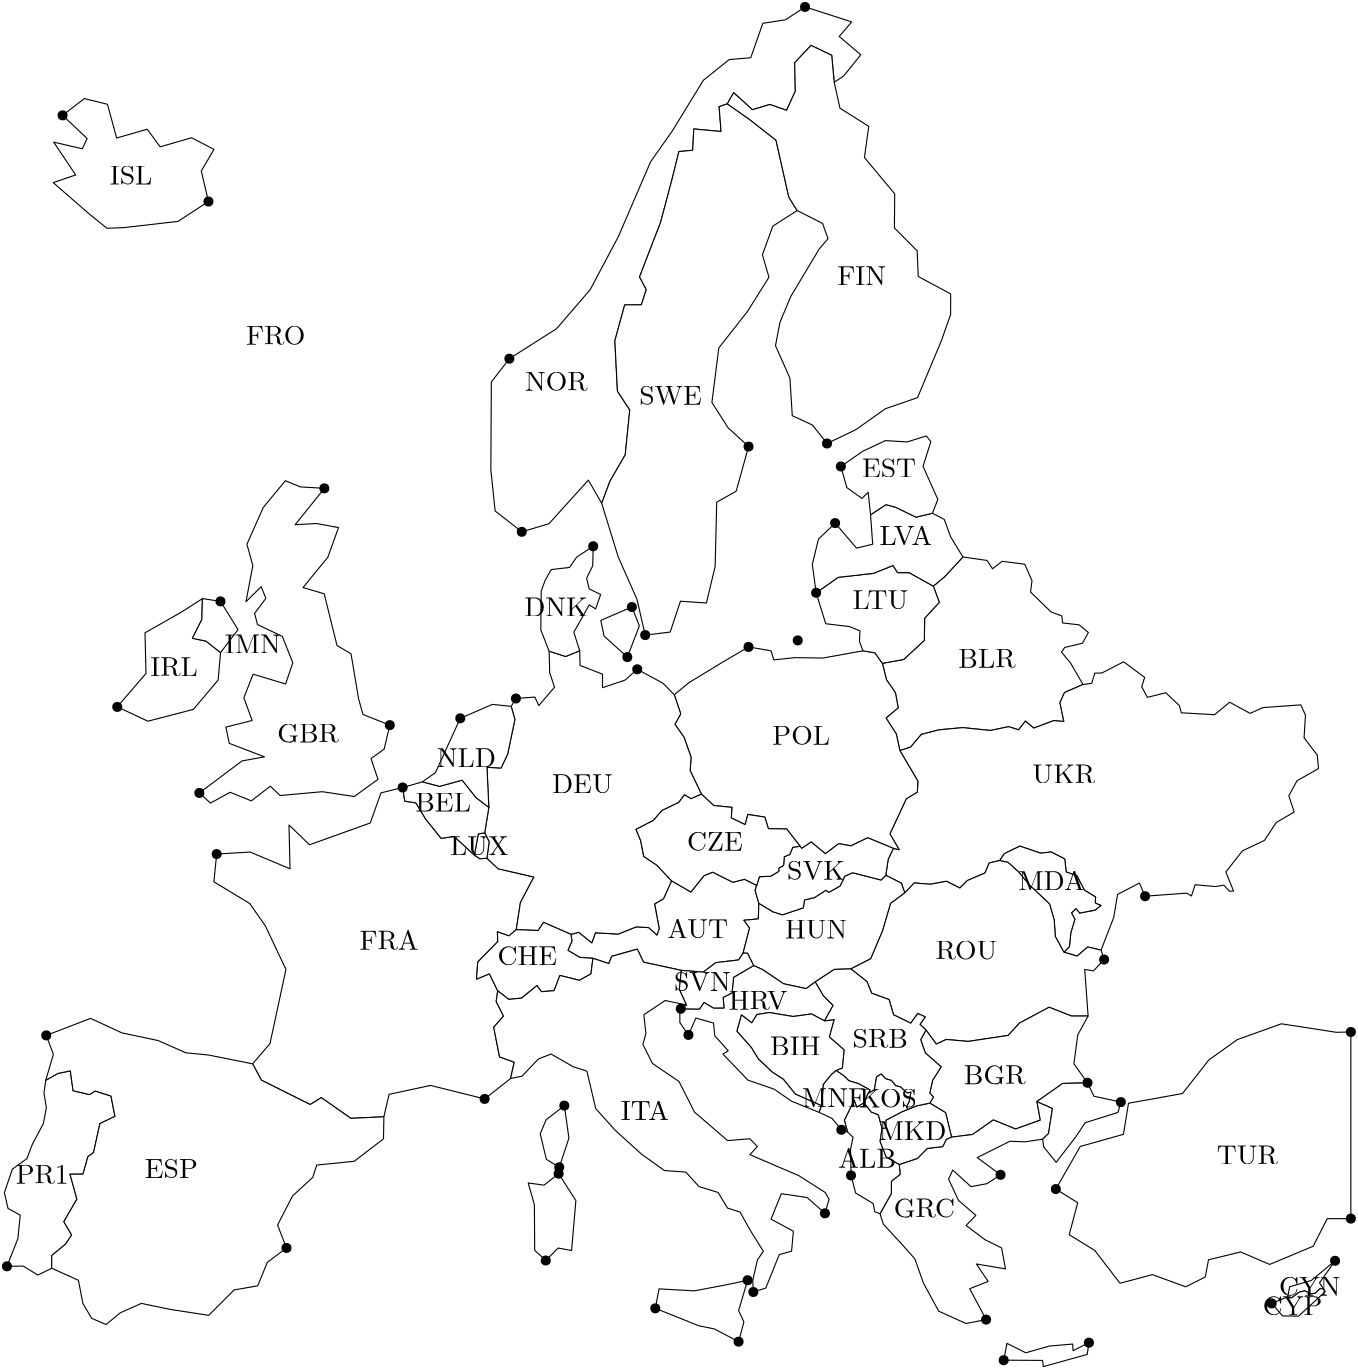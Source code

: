 <?xml version="1.0"?>
<!DOCTYPE ipe SYSTEM "ipe.dtd">
<ipe version="70218" creator="Ipe 7.2.26">
<info created="D:20230317121156" modified="D:20230323022244"/>
<ipestyle name="basic">
<symbol name="arrow/arc(spx)">
<path stroke="sym-stroke" fill="sym-stroke" pen="sym-pen">
0 0 m
-1 0.333 l
-1 -0.333 l
h
</path>
</symbol>
<symbol name="arrow/farc(spx)">
<path stroke="sym-stroke" fill="white" pen="sym-pen">
0 0 m
-1 0.333 l
-1 -0.333 l
h
</path>
</symbol>
<symbol name="arrow/ptarc(spx)">
<path stroke="sym-stroke" fill="sym-stroke" pen="sym-pen">
0 0 m
-1 0.333 l
-0.8 0 l
-1 -0.333 l
h
</path>
</symbol>
<symbol name="arrow/fptarc(spx)">
<path stroke="sym-stroke" fill="white" pen="sym-pen">
0 0 m
-1 0.333 l
-0.8 0 l
-1 -0.333 l
h
</path>
</symbol>
<symbol name="mark/circle(sx)" transformations="translations">
<path fill="sym-stroke">
0.6 0 0 0.6 0 0 e
0.4 0 0 0.4 0 0 e
</path>
</symbol>
<symbol name="mark/disk(sx)" transformations="translations">
<path fill="sym-stroke">
0.6 0 0 0.6 0 0 e
</path>
</symbol>
<symbol name="mark/fdisk(sfx)" transformations="translations">
<group>
<path fill="sym-fill">
0.5 0 0 0.5 0 0 e
</path>
<path fill="sym-stroke" fillrule="eofill">
0.6 0 0 0.6 0 0 e
0.4 0 0 0.4 0 0 e
</path>
</group>
</symbol>
<symbol name="mark/box(sx)" transformations="translations">
<path fill="sym-stroke" fillrule="eofill">
-0.6 -0.6 m
0.6 -0.6 l
0.6 0.6 l
-0.6 0.6 l
h
-0.4 -0.4 m
0.4 -0.4 l
0.4 0.4 l
-0.4 0.4 l
h
</path>
</symbol>
<symbol name="mark/square(sx)" transformations="translations">
<path fill="sym-stroke">
-0.6 -0.6 m
0.6 -0.6 l
0.6 0.6 l
-0.6 0.6 l
h
</path>
</symbol>
<symbol name="mark/fsquare(sfx)" transformations="translations">
<group>
<path fill="sym-fill">
-0.5 -0.5 m
0.5 -0.5 l
0.5 0.5 l
-0.5 0.5 l
h
</path>
<path fill="sym-stroke" fillrule="eofill">
-0.6 -0.6 m
0.6 -0.6 l
0.6 0.6 l
-0.6 0.6 l
h
-0.4 -0.4 m
0.4 -0.4 l
0.4 0.4 l
-0.4 0.4 l
h
</path>
</group>
</symbol>
<symbol name="mark/cross(sx)" transformations="translations">
<group>
<path fill="sym-stroke">
-0.43 -0.57 m
0.57 0.43 l
0.43 0.57 l
-0.57 -0.43 l
h
</path>
<path fill="sym-stroke">
-0.43 0.57 m
0.57 -0.43 l
0.43 -0.57 l
-0.57 0.43 l
h
</path>
</group>
</symbol>
<symbol name="arrow/fnormal(spx)">
<path stroke="sym-stroke" fill="white" pen="sym-pen">
0 0 m
-1 0.333 l
-1 -0.333 l
h
</path>
</symbol>
<symbol name="arrow/pointed(spx)">
<path stroke="sym-stroke" fill="sym-stroke" pen="sym-pen">
0 0 m
-1 0.333 l
-0.8 0 l
-1 -0.333 l
h
</path>
</symbol>
<symbol name="arrow/fpointed(spx)">
<path stroke="sym-stroke" fill="white" pen="sym-pen">
0 0 m
-1 0.333 l
-0.8 0 l
-1 -0.333 l
h
</path>
</symbol>
<symbol name="arrow/linear(spx)">
<path stroke="sym-stroke" pen="sym-pen">
-1 0.333 m
0 0 l
-1 -0.333 l
</path>
</symbol>
<symbol name="arrow/fdouble(spx)">
<path stroke="sym-stroke" fill="white" pen="sym-pen">
0 0 m
-1 0.333 l
-1 -0.333 l
h
-1 0 m
-2 0.333 l
-2 -0.333 l
h
</path>
</symbol>
<symbol name="arrow/double(spx)">
<path stroke="sym-stroke" fill="sym-stroke" pen="sym-pen">
0 0 m
-1 0.333 l
-1 -0.333 l
h
-1 0 m
-2 0.333 l
-2 -0.333 l
h
</path>
</symbol>
<symbol name="arrow/mid-normal(spx)">
<path stroke="sym-stroke" fill="sym-stroke" pen="sym-pen">
0.5 0 m
-0.5 0.333 l
-0.5 -0.333 l
h
</path>
</symbol>
<symbol name="arrow/mid-fnormal(spx)">
<path stroke="sym-stroke" fill="white" pen="sym-pen">
0.5 0 m
-0.5 0.333 l
-0.5 -0.333 l
h
</path>
</symbol>
<symbol name="arrow/mid-pointed(spx)">
<path stroke="sym-stroke" fill="sym-stroke" pen="sym-pen">
0.5 0 m
-0.5 0.333 l
-0.3 0 l
-0.5 -0.333 l
h
</path>
</symbol>
<symbol name="arrow/mid-fpointed(spx)">
<path stroke="sym-stroke" fill="white" pen="sym-pen">
0.5 0 m
-0.5 0.333 l
-0.3 0 l
-0.5 -0.333 l
h
</path>
</symbol>
<symbol name="arrow/mid-double(spx)">
<path stroke="sym-stroke" fill="sym-stroke" pen="sym-pen">
1 0 m
0 0.333 l
0 -0.333 l
h
0 0 m
-1 0.333 l
-1 -0.333 l
h
</path>
</symbol>
<symbol name="arrow/mid-fdouble(spx)">
<path stroke="sym-stroke" fill="white" pen="sym-pen">
1 0 m
0 0.333 l
0 -0.333 l
h
0 0 m
-1 0.333 l
-1 -0.333 l
h
</path>
</symbol>
<anglesize name="22.5 deg" value="22.5"/>
<anglesize name="30 deg" value="30"/>
<anglesize name="45 deg" value="45"/>
<anglesize name="60 deg" value="60"/>
<anglesize name="90 deg" value="90"/>
<arrowsize name="large" value="10"/>
<arrowsize name="small" value="5"/>
<arrowsize name="tiny" value="3"/>
<color name="blue" value="0 0 1"/>
<color name="brown" value="0.647 0.165 0.165"/>
<color name="darkblue" value="0 0 0.545"/>
<color name="darkcyan" value="0 0.545 0.545"/>
<color name="darkgray" value="0.663"/>
<color name="darkgreen" value="0 0.392 0"/>
<color name="darkmagenta" value="0.545 0 0.545"/>
<color name="darkorange" value="1 0.549 0"/>
<color name="darkred" value="0.545 0 0"/>
<color name="gold" value="1 0.843 0"/>
<color name="gray" value="0.745"/>
<color name="green" value="0 1 0"/>
<color name="lightblue" value="0.678 0.847 0.902"/>
<color name="lightcyan" value="0.878 1 1"/>
<color name="lightgray" value="0.827"/>
<color name="lightgreen" value="0.565 0.933 0.565"/>
<color name="lightyellow" value="1 1 0.878"/>
<color name="navy" value="0 0 0.502"/>
<color name="orange" value="1 0.647 0"/>
<color name="pink" value="1 0.753 0.796"/>
<color name="purple" value="0.627 0.125 0.941"/>
<color name="red" value="1 0 0"/>
<color name="seagreen" value="0.18 0.545 0.341"/>
<color name="turquoise" value="0.251 0.878 0.816"/>
<color name="violet" value="0.933 0.51 0.933"/>
<color name="yellow" value="1 1 0"/>
<dashstyle name="dash dot dotted" value="[4 2 1 2 1 2] 0"/>
<dashstyle name="dash dotted" value="[4 2 1 2] 0"/>
<dashstyle name="dashed" value="[4] 0"/>
<dashstyle name="dotted" value="[1 3] 0"/>
<gridsize name="10 pts (~3.5 mm)" value="10"/>
<gridsize name="14 pts (~5 mm)" value="14"/>
<gridsize name="16 pts (~6 mm)" value="16"/>
<gridsize name="20 pts (~7 mm)" value="20"/>
<gridsize name="28 pts (~10 mm)" value="28"/>
<gridsize name="32 pts (~12 mm)" value="32"/>
<gridsize name="4 pts" value="4"/>
<gridsize name="56 pts (~20 mm)" value="56"/>
<gridsize name="8 pts (~3 mm)" value="8"/>
<opacity name="10%" value="0.1"/>
<opacity name="30%" value="0.3"/>
<opacity name="50%" value="0.5"/>
<opacity name="75%" value="0.75"/>
<pen name="fat" value="1.2"/>
<pen name="heavier" value="0.8"/>
<pen name="ultrafat" value="2"/>
<symbolsize name="large" value="5"/>
<symbolsize name="small" value="2"/>
<symbolsize name="tiny" value="1.1"/>
<textsize name="Huge" value="\Huge"/>
<textsize name="LARGE" value="\LARGE"/>
<textsize name="Large" value="\Large"/>
<textsize name="footnote" value="\footnotesize"/>
<textsize name="huge" value="\huge"/>
<textsize name="large" value="\large"/>
<textsize name="script" value="\scriptsize"/>
<textsize name="small" value="\small"/>
<textsize name="tiny" value="\tiny"/>
<textstyle name="center" begin="\begin{center}" end="\end{center}"/>
<textstyle name="item" begin="\begin{itemize}\item{}" end="\end{itemize}"/>
<textstyle name="itemize" begin="\begin{itemize}" end="\end{itemize}"/>
<tiling name="falling" angle="-60" step="4" width="1"/>
<tiling name="rising" angle="30" step="4" width="1"/>
</ipestyle>
<page>
<layer name="alpha"/>
<view layers="alpha" active="alpha"/>
<path layer="alpha" matrix="0.00012308 0 0 0.00012308 -296.832 -164.26" stroke="0" fill="1">
5138194.44 5285271.86 m
5088273.95 5223343.19 l
5060319.19 5204711.5 l
5053053.37 5283625.15 l
4992486.01 5312645.5 l
4944850.47 5261804.45 l
4946777.92 5178763.84 l
4921012.12 5122666.64 l
4872167.31 5139763.38 l
4821289.05 5124419.77 l
4766224.21 5174197.13 l
4747738.75 5141645.79 l
4723824.07 5133423.2 l
4729516.14 5060750.31 l
4649773.7 5068196.03 l
4646566.1 5005884.44 l
4606242.1 5002008.02 l
4586178.67 4921136.34 l
4552775.97 4795381.74 l
4491088.63 4635454.5 l
4510794.74 4598601.08 l
4496392.59 4553835.86 l
4447638.73 4553589.3 l
4418865.16 4448610.03 l
4426451.68 4301396.35 l
4462500.69 4246272.93 l
4449218.36 4115122.53 l
4404509.37 4037717.53 l
4380406.06 3973224.78 l
4341259.16 4041064.39 l
4226014.13 3913512.67 l
4146660.64 3889972.23 l
4068657.85 3950674.71 l
4056138.5 4071264.94 l
4057558.31 4328214.29 l
4110362.58 4396384.19 l
4248466.1 4484132.05 l
4346529.48 4597873.94 l
4429382.56 4753937.24 l
4523541.29 4972546.04 l
4585996.42 5061024.69 l
4677935.49 5210860.55 l
4753449.25 5271154.06 l
4816370.98 5276549.83 l
4851677.13 5377228.74 l
4918048.97 5387558.09 l
4975271.14 5425210.46 l
5111582.82 5381312.04 l
5074990.04 5338680.19 l
5138194.44 5285271.86 l
h
</path>
<path matrix="0.00012308 0 0 0.00012308 -296.832 -164.26" stroke="0" fill="1">
4044634.61 2935050.93 m
4077503.35 2904296.27 l
4181948.84 2880084.33 l
4142543.29 2805077.93 l
4130493.36 2726257.19 l
4109158.21 2708034.4 l
4075242.84 2719661.4 l
4076467.52 2691346.91 l
4017955.09 2631687.52 l
4014234.32 2581524.67 l
4051816.56 2597054.66 l
4076230.52 2547217.75 l
4071744.19 2516011.42 l
4093119.36 2473426.22 l
4064523.06 2440779.05 l
4081578.35 2354163.92 l
4124490.87 2338527.13 l
4113765.45 2290739.94 l
4037897.41 2231133.28 l
3879324.22 2270610.2 l
3758372.62 2244490.69 l
3743261.96 2178877.29 l
3646723.39 2174215.31 l
3560167.92 2234788.64 l
3527734.83 2214744.87 l
3385016.72 2285900.97 l
3359280.65 2333629.99 l
3410186.92 2393041.34 l
3456777.7 2609864.33 l
3396323.19 2737721.16 l
3350675.67 2802743.02 l
3245985.25 2866088.95 l
3254192.53 2947337.16 l
3351989.51 2953209.79 l
3468718.89 2904141.18 l
3465683 3032365.92 l
3525729.78 2974519.22 l
3703261.66 3038187.54 l
3734866.31 3126355.28 l
3798200.1 3142069.39 l
3804375.09 3102087.07 l
3836799.11 3097080.38 l
3865562.45 3049602.56 l
3910971.42 2993191.05 l
3948329.07 2999095.34 l
4007981.3 2944399.09 l
4023618.59 2933829.47 l
4044634.61 2935050.93 l
h
4217812.81 2169991.62 m
4271123.89 2211627.03 l
4284506.6 2116581.65 l
4256305.44 2031330.94 l
4218511.46 2054353.89 l
4200467.94 2129153.35 l
4217812.81 2169991.62 l
h
</path>
<path matrix="0.00012308 0 0 0.00012308 -296.832 -164.26" stroke="0" fill="1">
4380406.06 3973224.78 m
4404509.37 4037717.53 l
4449218.36 4115122.53 l
4462500.69 4246272.93 l
4426451.68 4301396.35 l
4418865.16 4448610.03 l
4447638.73 4553589.3 l
4496392.59 4553835.86 l
4510794.74 4598601.08 l
4491088.63 4635454.5 l
4552775.97 4795381.74 l
4586178.67 4921136.34 l
4606242.1 5002008.02 l
4646566.1 5005884.44 l
4649773.7 5068196.03 l
4729516.14 5060750.31 l
4723824.07 5133423.2 l
4747738.75 5141645.79 l
4810959.33 5097287.94 l
4890134.37 5035438.82 l
4927746.66 4868764.51 l
4951984.08 4829569.94 l
4880914.42 4784028.5 l
4850335.79 4700269.64 l
4869578.87 4634509.08 l
4806899.14 4534608.53 l
4722939.14 4427702.77 l
4702657.47 4268183.72 l
4749826.15 4194422.41 l
4809962.13 4139391.54 l
4773704.06 4008707.39 l
4716714.01 3976626.25 l
4712208.18 3788560.87 l
4686654.89 3681685.07 l
4610635.38 3686873.28 l
4580722.34 3596609.64 l
4507662.73 3587904.48 l
4483572.17 3692249.75 l
4428485.5 3816856.68 l
4380406.06 3973224.78 l
h
</path>
<path matrix="0.00012308 0 0 0.00012308 -296.832 -164.26" stroke="0" fill="1">
5436932.51 3816251.14 m
5507407.92 3806125.89 l
5523493.18 3781757.67 l
5551364.73 3803514.9 l
5617677.46 3795178.93 l
5638959.26 3746678.73 l
5634664.98 3713833.47 l
5694710.77 3655414.7 l
5726067.5 3643764.13 l
5728377.89 3623279.01 l
5776494.45 3617893.4 l
5803771.3 3595341.05 l
5786769.56 3564053.3 l
5734464.91 3551656.49 l
5725289.41 3537890.2 l
5751155.24 3506940.66 l
5788111.51 3443307.07 l
5788113.05 3443307.26 l
5734093.85 3419871.18 l
5720799.77 3390303.82 l
5732171.25 3334940.69 l
5702751.92 3337690.7 l
5644001.55 3315721.45 l
5619770.01 3336252.07 l
5599669.86 3310741.99 l
5570499.74 3319846.94 l
5517254.02 3308769.72 l
5436359.72 3317113.26 l
5366796.45 3310636.12 l
5315271.96 3297338.6 l
5284141.12 3260298.93 l
5252513.65 3249805.25 l
5242078.52 3298376.74 l
5211972.94 3345347.03 l
5247585.79 3375238.02 l
5239509.74 3418983.77 l
5213365.31 3457197.2 l
5201298.61 3505152.93 l
5263606.03 3516606.9 l
5324105.64 3572386.39 l
5324923.82 3637151 l
5367750.75 3683687.37 l
5350329.56 3731008.8 l
5382921.83 3758139.63 l
5436932.51 3816251.14 l
h
</path>
<path matrix="0.00012308 0 0 0.00012308 -296.832 -164.26" stroke="0" fill="1">
5788113.05 3443307.26 m
5813713.26 3446619.78 l
5822380.57 3476147.93 l
5843682.48 3477139.17 l
5906873.91 3509727.45 l
5968528.88 3463944.44 l
5959743.89 3436799.65 l
5976405.71 3405743.9 l
6030234.53 3419132.29 l
6069807.48 3381781.34 l
6075796.09 3360466.85 l
6173093.81 3354970 l
6217158.14 3391417.8 l
6276785.35 3358806.32 l
6314711.33 3375841.74 l
6425165.7 3383689.06 l
6438832.87 3353628.97 l
6434705.69 3287506.65 l
6473270.31 3236748.16 l
6476953.32 3197473.32 l
6414101.75 3161661.61 l
6390115.68 3117801.29 l
6405880.33 3070417.89 l
6353256.01 3039594.04 l
6318857.21 2987281.58 l
6254277.53 2956658.78 l
6205929.34 2894809.26 l
6228517.35 2839279.74 l
6216444.14 2838622.94 l
6200072.71 2856273.94 l
6175303.18 2852327.18 l
6116253.75 2857556.99 l
6105305.49 2824747.17 l
6091652.63 2833036.32 l
5969763.07 2824064.84 l
5953177.51 2862551.05 l
5889224.17 2829204.68 l
5877996.31 2762040.18 l
5840968.55 2666207.87 l
5802065.16 2675575.4 l
5770854.6 2648877.6 l
5732279.86 2660234.15 l
5748463.05 2676825.07 l
5752548.68 2717357.49 l
5764433.35 2757191.55 l
5754351.68 2775192.88 l
5767665.59 2787902.53 l
5778741.01 2774869.37 l
5823172.99 2783510.95 l
5840620.31 2796905.97 l
5823989.12 2804029.85 l
5824947.29 2821552.91 l
5792151.95 2841957.84 l
5769882.22 2884260.79 l
5738898.02 2894854.82 l
5734717.18 2932888.35 l
5694845.26 2953436.33 l
5664306.51 2949884.86 l
5603318.67 2970522.92 l
5558115.61 2948371.84 l
5544541.39 2928327.87 l
5514062.61 2921413.33 l
5501310.48 2891875.28 l
5449712.7 2869814.15 l
5428092.83 2847856.66 l
5388907.59 2867733.55 l
5341945.19 2859053.9 l
5294488.04 2862824.59 l
5266853.51 2833698.23 l
5256777.16 2862245.44 l
5211292.91 2885256.6 l
5218244.54 2931945.39 l
5233456.47 2963969.33 l
5250234.84 2960297.24 l
5223357.39 3006442.03 l
5271364.02 3109238.62 l
5303583.75 3128557.04 l
5305141.51 3160732.16 l
5252513.65 3249805.25 l
5284141.12 3260298.93 l
5315271.96 3297338.6 l
5366796.45 3310636.12 l
5436359.72 3317113.26 l
5517254.02 3308769.72 l
5570499.74 3319846.94 l
5599669.86 3310741.99 l
5619770.01 3336252.07 l
5644001.55 3315721.45 l
5702751.92 3337690.7 l
5732171.25 3334940.69 l
5720799.77 3390303.82 l
5734093.85 3419871.18 l
5788113.05 3443307.26 l
h
</path>
<path matrix="0.00012308 0 0 0.00012308 -296.832 -164.26" stroke="0" fill="1">
5201298.61 3505152.93 m
5213365.31 3457197.2 l
5239509.74 3418983.77 l
5247585.79 3375238.02 l
5211972.94 3345347.03 l
5242078.52 3298376.74 l
5252513.65 3249805.25 l
5305141.51 3160732.16 l
5303583.75 3128557.04 l
5271364.02 3109238.62 l
5223357.39 3006442.03 l
5250234.84 2960297.24 l
5233456.47 2963969.33 l
5158486.67 2994911.53 l
5109286.58 2971374.8 l
5073788.45 2977740.18 l
5034513.19 2948195.9 l
4993216.89 2982578.43 l
4965534.29 2963894.43 l
4960680.49 2970075.49 l
4921437.88 3020635.16 l
4867791.37 3021504.4 l
4857492.82 3055473.23 l
4807809.34 3063070.74 l
4799867.65 3033467.02 l
4759347.25 3053001.92 l
4761179.14 3083888.13 l
4707828.46 3089314.87 l
4672059.88 3122661.26 l
4638954.63 3191692.59 l
4641857.94 3230328.09 l
4621296.32 3288693.02 l
4594519.41 3326862.47 l
4611413.1 3357604.14 l
4592593.44 3413242.38 l
4635365.67 3448635.11 l
4732640.84 3507803.84 l
4809735.83 3553160.36 l
4875676.51 3541682.89 l
4883823.19 3515296.97 l
4946018.07 3521833.16 l
5026968.77 3520659.22 l
5144521.62 3541794.5 l
5179481.32 3536035.43 l
5201298.61 3505152.93 l
h
</path>
<path matrix="0.00012308 0 0 0.00012308 -296.832 -164.26" stroke="0" fill="1">
4839987.97 2803428.64 m
4838485.69 2757646.43 l
4796414.17 2753647.23 l
4812956.58 2730905.39 l
4793820.31 2657436.96 l
4780788.79 2637544.12 l
4714216.18 2629757.93 l
4677163.96 2602059.13 l
4613303.96 2607047.6 l
4502664.15 2631145.14 l
4484509.43 2669245.84 l
4409762.44 2648261.4 l
4401191.24 2627003.74 l
4354766.94 2642330.15 l
4315850.14 2645250.83 l
4281492.47 2665612.03 l
4293243.54 2692735.81 l
4290421.56 2712466.44 l
4313176.18 2718514.45 l
4351430.54 2687737.75 l
4361999.93 2717126.73 l
4428487.86 2713274.68 l
4481788.53 2734490.27 l
4517887.2 2732239.77 l
4542178.04 2710384.76 l
4548455.55 2729536.47 l
4535056.48 2801474.26 l
4561096.31 2816682.23 l
4584730.23 2869094.67 l
4641213.44 2836298.68 l
4679704.16 2884296.32 l
4704833.3 2894357.16 l
4764130.33 2864868.29 l
4798047.84 2873555.06 l
4833711.34 2855731.43 l
4829101.28 2841112.06 l
4839987.97 2803428.64 l
h
</path>
<path matrix="0.00012308 0 0 0.00012308 -296.832 -164.26" stroke="0" fill="1">
5211292.91 2885256.6 m
5256777.16 2862245.44 l
5266853.51 2833698.23 l
5225580.07 2802993.98 l
5201972.74 2722700.09 l
5167317.25 2641030.47 l
5108978.01 2611429.56 l
5060564.19 2609891 l
5005163.45 2573544.65 l
5005162.5 2573543.94 l
4978150.25 2553677.99 l
4912135.84 2567995.44 l
4850189.66 2609798.61 l
4824674.15 2621216.59 l
4806709.37 2657299.23 l
4793820.31 2657436.96 l
4812956.58 2730905.39 l
4796414.17 2753647.23 l
4838485.69 2757646.43 l
4839987.97 2803428.64 l
4880481.81 2778799.97 l
4909159.36 2769598.69 l
4970121.28 2790175.03 l
4973521.96 2813076.4 l
5002493.55 2819939.33 l
5036240.88 2841690.75 l
5045105.86 2835690.63 l
5077786.23 2854183.58 l
5091368.02 2882558.71 l
5114309.25 2892763 l
5197513.44 2871448.13 l
5211292.91 2885256.6 l
h
</path>
<path matrix="0.00012308 0 0 0.00012308 -296.832 -164.26" stroke="0" fill="1">
5544541.39 2928327.87 m
5558115.61 2948371.84 l
5603318.67 2970522.92 l
5664306.51 2949884.86 l
5694845.26 2953436.33 l
5734717.18 2932888.35 l
5738898.02 2894854.82 l
5769882.22 2884260.79 l
5792151.95 2841957.84 l
5824947.29 2821552.91 l
5823989.12 2804029.85 l
5840620.31 2796905.97 l
5823172.99 2783510.95 l
5778741.01 2774869.37 l
5767665.59 2787902.53 l
5754351.68 2775192.88 l
5764433.35 2757191.55 l
5752548.68 2717357.49 l
5748463.05 2676825.07 l
5732279.86 2660234.15 l
5707046.42 2706333.78 l
5703913.44 2754615.43 l
5690135.93 2801617.16 l
5632481.29 2855674.39 l
5598737.14 2895914.89 l
5568939.41 2922842.95 l
5544541.39 2928327.87 l
h
</path>
<path matrix="0.00012308 0 0 0.00012308 -296.832 -164.26" stroke="0" fill="1">
5732279.86 2660234.15 m
5770854.6 2648877.6 l
5802065.16 2675575.4 l
5840968.55 2666207.87 l
5849850.44 2638830.17 l
5818829.94 2605691.97 l
5793170.62 2609752.65 l
5803061.1 2473597.11 l
5754540.16 2473486.61 l
5688972.72 2499276.8 l
5602483.93 2453074.64 l
5569107.97 2416879.99 l
5452021.31 2399254.64 l
5388262.49 2405028.53 l
5358922.39 2391551.13 l
5328852.14 2432691.62 l
5311381.64 2449362.72 l
5326571.37 2470977.12 l
5305076.03 2481347.89 l
5284354.82 2452652.98 l
5233818.05 2477236.62 l
5220997.6 2521596.24 l
5170026.26 2540314.62 l
5156473.7 2574071.81 l
5108978.01 2611429.56 l
5167317.25 2641030.47 l
5201972.74 2722700.09 l
5225580.07 2802993.98 l
5266853.51 2833698.23 l
5294488.04 2862824.59 l
5341945.19 2859053.9 l
5388907.59 2867733.55 l
5428092.83 2847856.66 l
5449712.7 2869814.15 l
5501310.48 2891875.28 l
5514062.61 2921413.33 l
5544541.39 2928327.87 l
5568939.41 2922842.95 l
5598737.14 2895914.89 l
5632481.29 2855674.39 l
5690135.93 2801617.16 l
5703913.44 2754615.43 l
5707046.42 2706333.78 l
5732279.86 2660234.15 l
h
</path>
<path matrix="0.00012308 0 0 0.00012308 -296.832 -164.26" stroke="0" fill="1">
5350329.56 3731008.8 m
5367750.75 3683687.37 l
5324923.82 3637151 l
5324105.64 3572386.39 l
5263606.03 3516606.9 l
5201298.61 3505152.93 l
5179481.32 3536035.43 l
5144521.62 3541794.5 l
5134362.76 3568902.78 l
5135669.96 3600166.59 l
5104700.38 3612689.07 l
5035615.68 3621055.29 l
5007560.19 3711519.05 l
5071978.11 3756724.25 l
5175202.64 3768475.42 l
5232357.87 3791384.49 l
5245764.86 3770487.61 l
5279558.89 3770477.84 l
5350329.56 3731008.8 l
h
</path>
<path matrix="0.00012308 0 0 0.00012308 -296.832 -164.26" stroke="0" fill="1">
5347715.71 3944144.28 m
5382191.69 3926282.69 l
5400964.74 3875121.87 l
5436932.51 3816251.14 l
5382921.83 3758139.63 l
5350329.56 3731008.8 l
5279558.89 3770477.84 l
5245764.86 3770487.61 l
5232357.87 3791384.49 l
5175202.64 3768475.42 l
5071978.11 3756724.25 l
5007560.19 3711519.05 l
4996387.61 3794709.05 l
5014354.61 3868479.91 l
5063239.8 3915450.73 l
5125660.56 3842172.26 l
5172975.86 3853597.08 l
5166749.03 3939748.35 l
5211894.61 3969402.27 l
5240245.39 3961620.84 l
5299738.81 3932746.34 l
5347715.71 3944144.28 l
h
</path>
<path matrix="0.00012308 0 0 0.00012308 -296.832 -164.26" stroke="0" fill="1">
5329721.62 4170301.74 m
5329721.35 4170301.29 l
5343108.35 4153640.47 l
5320280.87 4081280.67 l
5363537.4 3984705.56 l
5347715.71 3944144.28 l
5299738.81 3932746.34 l
5240245.39 3961620.84 l
5211894.61 3969402.27 l
5166749.03 3939748.35 l
5159747.11 4005517.26 l
5141571.81 3987470.78 l
5097325.78 4019191.78 l
5079896.49 4081082.03 l
5144040.82 4125598.07 l
5209942.1 4156618.85 l
5273989.08 4152811.25 l
5329720.49 4170303.15 l
5329721.62 4170301.74 l
h
</path>
<path matrix="0.00012308 0 0 0.00012308 -296.832 -164.26" stroke="0" fill="1">
4592593.44 3413242.38 m
4611413.1 3357604.14 l
4594519.41 3326862.47 l
4621296.32 3288693.02 l
4641857.94 3230328.09 l
4638954.63 3191692.59 l
4672059.88 3122661.26 l
4641602.88 3109025.03 l
4622382.22 3120669.11 l
4606023.03 3098516.59 l
4556584.85 3074439.04 l
4531512.25 3045614.23 l
4480701.86 3019572.46 l
4494254.36 2986926.91 l
4503429.97 2940307.95 l
4541418.94 2914995.67 l
4584730.23 2869094.67 l
4561096.31 2816682.23 l
4535056.48 2801474.26 l
4548455.55 2729536.47 l
4542178.04 2710384.76 l
4517887.2 2732239.77 l
4481788.53 2734490.27 l
4428487.86 2713274.68 l
4361999.93 2717126.73 l
4351430.54 2687737.75 l
4313176.18 2718514.45 l
4290421.56 2712466.44 l
4210333.38 2747463.41 l
4194423.47 2723657.19 l
4130493.36 2726257.19 l
4142543.29 2805077.93 l
4181948.84 2880084.33 l
4077503.35 2904296.27 l
4044634.61 2935050.93 l
4051176.41 2983542.87 l
4038189.66 3009381.86 l
4050204.58 3084019.88 l
4044760.65 3201089.67 l
4086094.46 3199030.05 l
4105356.71 3240093.02 l
4126465.25 3341199.82 l
4115591.14 3379313.8 l
4129498.29 3402328.23 l
4184853.23 3406485.37 l
4196441.2 3381621.3 l
4242385.35 3435521.25 l
4228238.17 3477501.91 l
4226570.72 3540657.58 l
4274846.6 3525247.35 l
4315998.39 3541961.67 l
4317093.57 3498954.8 l
4382773.99 3473426.3 l
4382603.24 3433924.1 l
4448688.63 3456149.02 l
4484288.54 3487746.46 l
4559683.64 3446976.16 l
4592593.44 3413242.38 l
h
</path>
<path matrix="0.00012308 0 0 0.00012308 -296.832 -164.26" stroke="0" fill="1">
5328852.14 2432691.62 m
5358922.39 2391551.13 l
5388262.49 2405028.53 l
5452021.31 2399254.64 l
5569107.97 2416879.99 l
5602483.93 2453074.64 l
5688972.72 2499276.8 l
5754540.16 2473486.61 l
5803061.1 2473597.11 l
5772876.51 2418512.53 l
5761470.73 2333884.52 l
5801197.42 2278308.09 l
5728690.32 2276298.89 l
5653396.34 2223524.57 l
5663350.08 2169144.01 l
5590727.1 2143111.07 l
5525868.43 2169654.92 l
5465248.47 2127162.61 l
5403634.31 2119407.25 l
5386224.14 2190785.73 l
5339820.98 2219012.19 l
5350795.33 2236718.04 l
5339962.16 2248278.63 l
5348091.1 2285449.19 l
5373212.17 2324994.53 l
5326796.41 2365636.52 l
5313346.87 2404504.12 l
5328852.14 2432691.62 l
h
</path>
<path matrix="0.00012308 0 0 0.00012308 -296.832 -164.26" stroke="0" fill="1">
5805637.45 1518163 m
5800348.75 1483827.24 l
5671995.29 1448184.01 l
5669891.47 1466261.46 l
5556269.29 1466996.07 l
5565716.85 1516190.61 l
5620755.14 1488597.02 l
5689718.42 1508266.28 l
5757868.82 1514131 l
5759104.73 1494825.88 l
5805637.45 1518163 l
h
5403634.31 2119407.25 m
5465248.47 2127162.61 l
5525868.43 2169654.92 l
5590727.1 2143111.07 l
5663350.08 2169144.01 l
5653396.34 2223524.57 l
5698886.87 2203502.39 l
5687378.82 2129826.52 l
5670205.34 2113354.49 l
5619247.98 2105762.68 l
5574159.34 2107242.74 l
5478580.51 2059548.8 l
5547098.75 2009107.53 l
5507430.1 1983234.49 l
5460474.18 1974578.71 l
5407015.28 2023108.75 l
5394968.95 1996425.23 l
5423944.57 1934318.74 l
5474641.79 1890480.01 l
5446156.35 1860905.33 l
5502029.92 1819028.81 l
5549977.33 1795235.2 l
5561508.38 1733929.07 l
5476236.48 1748310.43 l
5510715.67 1697219.67 l
5456699.6 1676124.7 l
5504812.55 1585663.03 l
5445842.37 1574317.07 l
5366215.05 1610191.17 l
5321345.09 1692605.11 l
5296412.48 1763129.4 l
5256039.24 1808578.34 l
5204063.87 1864972.18 l
5194441.48 1895429.56 l
5227346.15 1954092.49 l
5227809.81 1990467.32 l
5253070.32 2010321.29 l
5250878.03 2039389.75 l
5304204.09 2057374.86 l
5332464.35 2086363.72 l
5377794.82 2091661.88 l
5388447.02 2113058.55 l
5403634.31 2119407.25 l
h
</path>
<path matrix="2.46154 0 0 2.46154 -315.077 -157.538" stroke="0" fill="1">
336 91.3226 m
332.544 91.3227 l
330.495 87.2868 l
324.121 84.6227 l
319.878 86.4492 l
315.179 85.3009 l
314.715 82.7968 l
311.847 81.348 l
306.979 83.1297 l
302.232 81.8744 l
298.555 86.6589 l
294.81 88.9646 l
296.05 93.6437 l
292.852 95.6446 l
296.429 101.88 l
302.735 103.649 l
303.484 108.199 l
311.373 109.615 l
315.234 114.534 l
319.396 117.507 l
325.83 119.815 l
333.866 118.571 l
336 118.62 l
336 91.3226 l
290.082 108.445 m
293.847 111.084 l
297.472 111.185 l
298.421 109.22 l
302.361 108.365 l
301.932 106.851 l
297.149 105.353 l
295.756 103.263 l
292.898 99.5561 l
291.088 101.802 l
290.922 102.937 l
291.781 103.761 l
292.356 107.444 l
290.082 108.445 l
h
</path>
<path matrix="0.00012308 0 0 0.00012308 -296.832 -164.26" stroke="0" fill="1">
5250878.03 2039389.75 m
5253070.32 2010321.29 l
5227809.81 1990467.32 l
5227346.15 1954092.49 l
5194441.48 1895429.56 l
5178983.52 1901173.8 l
5174373.65 1925098.1 l
5122998.08 1955934.25 l
5109687.76 2007389.46 l
5108160.1 2083304.94 l
5115504.94 2118880.68 l
5099568.47 2134461.34 l
5099568.37 2134461.68 l
5089976.87 2168790.78 l
5119020.6 2227513.53 l
5126726.09 2207485.79 l
5147475.68 2220146.04 l
5168617.22 2193002.17 l
5189660.24 2184473.48 l
5200402.62 2145424.77 l
5200402.76 2145424.25 l
5194757.15 2106559.96 l
5212666.18 2061118.61 l
5250878.03 2039389.75 l
h
</path>
<path matrix="0.00012308 0 0 0.00012308 -296.832 -164.26" stroke="0" fill="1">
4824674.15 2621216.59 m
4850189.66 2609798.61 l
4912135.84 2567995.44 l
4978150.25 2553677.99 l
5005162.5 2573543.94 l
5028887.42 2533062.88 l
5057325.31 2504704.1 l
5032098.08 2459464.64 l
4993894.59 2479696.28 l
4939892.52 2472179.3 l
4870814.85 2483796.05 l
4834445.62 2478013.35 l
4819315.85 2453589.36 l
4789151.12 2476678.93 l
4776118.83 2429444.65 l
4818878.94 2380835.54 l
4838929.91 2348039.16 l
4879294.02 2310060.89 l
4912203.53 2288530.56 l
4947108.92 2245475.52 l
5023436.54 2211548.09 l
5016425.48 2191790.08 l
5016425.44 2191789.98 l
4935552.58 2224409.83 l
4884808.55 2259605.1 l
4808113.49 2286044.99 l
4734836.7 2362402.46 l
4750381.62 2371809.22 l
4711120.17 2415869.29 l
4707302.31 2453158.28 l
4655753.84 2467526.12 l
4634102.1 2418363.8 l
4609000.95 2454281.63 l
4608952.24 2492860.18 l
4611654.66 2494791.86 l
4666326.01 2493978.44 l
4679536.46 2513547.69 l
4707179.49 2497158.78 l
4737976.24 2497126.5 l
4735567.27 2528060.59 l
4761746.08 2541396.11 l
4765948.18 2586716.47 l
4824674.15 2621216.59 l
h
</path>
<path matrix="0.00012308 0 0 0.00012308 -296.832 -164.26" stroke="0" fill="1">
4290421.56 2712466.44 m
4293243.54 2692735.81 l
4281492.47 2665612.03 l
4315850.14 2645250.83 l
4354766.94 2642330.15 l
4348931.55 2596767.31 l
4315049.99 2577973.08 l
4258141.28 2592230.2 l
4240883.49 2547665.51 l
4203899.89 2544768.97 l
4190843.86 2562649.15 l
4146420.11 2526157.11 l
4108742.77 2522134.49 l
4076230.52 2547217.75 l
4051816.56 2597054.66 l
4014234.32 2581524.67 l
4017955.09 2631687.52 l
4076467.52 2691346.91 l
4075242.84 2719661.4 l
4109158.21 2708034.4 l
4130493.36 2726257.19 l
4194423.47 2723657.19 l
4210333.38 2747463.41 l
4290421.56 2712466.44 l
h
</path>
<path matrix="0.00012308 0 0 0.00012308 -296.832 -164.26" stroke="0" fill="1">
4038189.66 3009381.86 m
4051176.41 2983542.87 l
4044634.61 2935050.93 l
4023618.59 2933829.47 l
4007981.3 2944399.09 l
4019344.57 3006230.04 l
4038189.66 3009381.86 l
h
</path>
<path matrix="0.00012308 0 0 0.00012308 -296.832 -164.26" stroke="0" fill="1">
4050204.58 3084019.88 m
4038189.66 3009381.86 l
4019344.57 3006230.04 l
4007981.3 2944399.09 l
3948329.07 2999095.34 l
3910971.42 2993191.05 l
3865562.45 3049602.56 l
3836799.11 3097080.38 l
3804375.09 3102087.07 l
3798200.1 3142069.39 l
3855971.63 3158510.39 l
3855974.38 3158509.65 l
3855971.37 3158507.53 l
3906051.13 3145390.79 l
3972118.77 3163603.27 l
4013075.74 3112144.28 l
4050204.58 3084019.88 l
h
</path>
<path matrix="0.00012308 0 0 0.00012308 -296.832 -164.26" stroke="0" fill="1">
4115591.14 3379313.8 m
4126465.25 3341199.82 l
4105356.71 3240093.02 l
4086094.46 3199030.05 l
4044760.65 3201089.67 l
4050204.58 3084019.88 l
4013075.74 3112144.28 l
3972118.77 3163603.27 l
3906051.13 3145390.79 l
3855971.37 3158507.53 l
3855974.38 3158509.65 l
3894291.7 3185832.12 l
3966670.15 3344413.65 l
4060667.68 3385122.13 l
4115591.14 3379313.8 l
h
</path>
<path matrix="0.00012308 0 0 0.00012308 -296.832 -164.26" stroke="0" fill="1">
2754169.74 2285654.76 m
2789771.03 2305645.98 l
2826100.08 2313194.78 l
2834193.19 2255174.54 l
2881966.32 2243803.62 l
2898776.35 2254248.62 l
2945115.07 2239602.2 l
2956654.2 2179983.49 l
2912770.51 2159064.9 l
2894129 2074587.97 l
2877340.15 2061787.78 l
2863325.35 2011281.25 l
2825258 2010781.42 l
2845380.12 1937950.31 l
2807161.45 1872186.06 l
2830084.73 1833174.12 l
2812283.77 1806423.13 l
2771915.17 1773259.09 l
2771755.98 1735745.18 l
2730911.91 1715936.6 l
2688247.55 1742239.93 l
2640806.27 1741551.19 l
2672800.54 1822642.69 l
2679656.62 1891045.61 l
2643906.37 1910767.33 l
2633231.15 1956927.78 l
2656574.59 2025764.66 l
2698972.8 2056287.59 l
2715013.02 2098432.55 l
2747278 2159024.31 l
2756126.39 2205298.27 l
2749052.91 2248294.64 l
2754169.74 2285654.76 l
h
</path>
<path matrix="0.00012308 0 0 0.00012308 -296.832 -164.26" stroke="0" fill="1">
2771755.98 1735745.18 m
2771915.17 1773259.09 l
2812283.77 1806423.13 l
2830084.73 1833174.12 l
2807161.45 1872186.06 l
2845380.12 1937950.31 l
2825258 2010781.42 l
2863325.35 2011281.25 l
2877340.15 2061787.78 l
2894129 2074587.97 l
2912770.51 2159064.9 l
2956654.2 2179983.49 l
2945115.07 2239602.2 l
2898776.35 2254248.62 l
2881966.32 2243803.62 l
2834193.19 2255174.54 l
2826100.08 2313194.78 l
2789771.03 2305645.98 l
2754169.74 2285654.76 l
2776609.88 2361609.36 l
2755740.65 2416991.52 l
2885230.43 2466687.44 l
2976829.57 2424311.94 l
3082864.29 2401807.97 l
3163714.84 2366124.19 l
3230815.03 2359397.79 l
3359280.65 2333629.99 l
3385016.72 2285900.97 l
3527734.83 2214744.87 l
3560167.92 2234788.64 l
3646723.39 2174215.31 l
3743261.96 2178877.29 l
3742130.52 2114369.07 l
3656490.7 2048743.99 l
3546765.39 2037666.1 l
3535103.04 2001592.11 l
3476048.73 1947290.55 l
3432291.14 1862364.03 l
3458386.14 1795208.81 l
3402198.24 1753063.05 l
3374380.16 1684535.6 l
3305096.28 1672417.87 l
3230870.24 1598171.47 l
3117929.99 1615477.68 l
3033887.47 1633013.46 l
2971872.67 1605399.81 l
2930707.8 1571198.92 l
2888817.62 1589186.03 l
2862854.13 1632778.99 l
2849871.02 1700536.82 l
2771755.98 1735745.18 l
h
</path>
<path matrix="0.00012308 0 0 0.00012308 -296.832 -164.26" stroke="0" fill="1">
3265570.79 3536625.94 m
3258425.82 3456407.2 l
3186404.22 3370660.87 l
3052852.29 3335903.83 l
2963437.14 3377835.91 l
3047476.23 3475714.77 l
3044526.98 3594580.68 l
3152722.67 3655998.13 l
3212588.83 3694589.32 l
3210752.17 3633323.33 l
3183238.92 3578427.31 l
3222767.6 3570327.1 l
3265570.79 3536625.94 l
h
</path>
<path matrix="0.00012308 0 0 0.00012308 -296.832 -164.26" stroke="0" fill="1">
4354766.94 2642330.15 m
4401191.24 2627003.74 l
4409762.44 2648261.4 l
4484509.43 2669245.84 l
4502664.15 2631145.14 l
4613303.96 2607047.6 l
4607604.62 2551994.99 l
4628541.65 2505739.87 l
4565764.64 2518943.62 l
4503625.62 2477243.75 l
4509636.92 2422326.6 l
4500861.61 2390436.42 l
4528770.3 2334852.88 l
4606435.06 2282144.65 l
4651703.49 2192703.16 l
4748551.12 2109203.57 l
4813509.55 2114662.98 l
4835568.34 2091888.35 l
4813817.37 2068028.45 l
4891868.11 2034447.77 l
4956480.82 2006962.17 l
5034484.73 1957178.52 l
5045374.58 1937615.98 l
5033429.12 1896465.76 l
4981143.29 1942820.48 l
4905763.61 1953816.1 l
4875590.15 1879398.79 l
4941062.22 1844164.93 l
4935672.59 1785792.87 l
4899886.14 1776001.11 l
4860210.14 1677754.34 l
4824011.51 1666443.25 l
4822101.82 1700100.98 l
4835920.9 1760481.33 l
4853163.19 1785485.79 l
4814859.97 1846680.46 l
4784937.34 1900341.25 l
4748594.1 1911645.69 l
4720665.37 1957658.69 l
4665133.69 1974577.37 l
4626534.97 2017121.26 l
4564009.05 2021601.72 l
4496994.9 2069355.8 l
4419524.91 2139718.27 l
4362914.67 2202869.74 l
4337102.61 2312287.21 l
4297098.26 2325202.69 l
4232256.49 2362409.1 l
4195191.45 2348089.23 l
4147552.08 2297807.07 l
4113765.45 2290739.94 l
4124490.87 2338527.13 l
4081578.35 2354163.92 l
4064523.06 2440779.05 l
4093119.36 2473426.22 l
4071744.19 2516011.42 l
4076230.52 2547217.75 l
4108742.77 2522134.49 l
4146420.11 2526157.11 l
4190843.86 2562649.15 l
4203899.89 2544768.97 l
4240883.49 2547665.51 l
4258141.28 2592230.2 l
4315049.99 2577973.08 l
4348931.55 2596767.31 l
4354766.94 2642330.15 l
h
4741026.51 1686738.76 m
4807248.27 1700841.53 l
4780826.83 1612037.66 l
4796247.01 1578889.93 l
4780832.83 1521111.22 l
4709889.8 1558282.64 l
4663793.05 1567726.57 l
4537240.32 1618597.34 l
4547977.65 1675552.34 l
4651655.79 1669745.33 l
4741026.51 1686738.76 l
h
4211818.19 1978849.43 m
4254465.93 2012545.4 l
4304814.16 1933730.09 l
4292270.69 1787711.02 l
4252809.04 1794963.02 l
4216865.26 1758588.5 l
4184368.61 1788446.66 l
4183464.72 1921721.69 l
4165401.41 1985339.95 l
4211818.19 1978849.43 l
h
</path>
<path matrix="0.00012308 0 0 0.00012308 -296.832 -164.26" stroke="0" fill="1">
4315998.39 3541961.67 m
4274846.6 3525247.35 l
4226570.72 3540657.58 l
4202216.54 3602999.48 l
4203409.15 3716758.72 l
4214417.84 3746522.88 l
4232653.56 3779502.38 l
4286146.82 3785648.13 l
4307507.89 3816216.07 l
4355601.73 3847709.46 l
4354032.89 3790491.43 l
4336253.11 3754158.77 l
4343740.23 3723037.04 l
4377283.34 3706496.42 l
4362607.46 3664360.5 l
4343988.56 3676312.24 l
4298852.17 3596192.86 l
4315998.39 3541961.67 l
h
4468576.78 3669941.98 m
4490573.03 3614884.45 l
4455437.02 3523530.71 l
4387203.36 3584919.49 l
4377750.9 3630984.7 l
4468576.78 3669941.98 l
h
</path>
<path matrix="0.00012308 0 0 0.00012308 -296.832 -164.26" stroke="0" fill="1">
3265570.79 3536625.94 m
3222767.6 3570327.1 l
3183238.92 3578427.31 l
3210752.17 3633323.33 l
3212588.83 3694589.32 l
3265405.77 3686434.98 l
3316575.69 3603807.83 l
3265570.79 3536625.94 l
h
3455548.72 3444737.89 m
3455660.83 3444705.26 l
3476908.56 3506669.47 l
3446896.18 3582178.35 l
3446227.14 3583906.05 l
3373616.58 3618512.63 l
3365056.16 3651210.77 l
3398053.71 3695246.47 l
3384321.52 3729581.09 l
3339800.56 3685214.68 l
3359993.29 3791008.2 l
3342673 3853342.42 l
3390391.38 3960890.38 l
3455051.74 4039365.69 l
3498550.99 4021250.71 l
3569194.57 4017097.16 l
3483713.13 3910669.51 l
3546381.41 3914148.41 l
3610549.21 3902173.49 l
3579251.29 3815360.55 l
3506658.19 3726801.29 l
3568880.67 3708515.74 l
3571765.42 3696138.56 l
3606155.47 3557270.9 l
3647187.53 3532984.2 l
3669257.31 3401626.98 l
3682241.86 3355469.09 l
3760565.12 3324403.16 l
3744142.92 3254593.7 l
3705518.22 3226332.73 l
3726109.81 3165809.37 l
3656432.58 3115672.84 l
3563234.69 3129711.01 l
3439737.7 3118533.63 l
3411057.82 3145871.74 l
3355667.53 3102950.39 l
3293522.79 3127987.75 l
3236013.49 3096391.49 l
3203542.97 3126194.99 l
3328377.79 3219779.25 l
3394014.02 3231655.77 l
3393494.44 3231848.01 l
3291032.71 3271086.66 l
3281134.71 3318584.39 l
3357935.86 3338065 l
3333609.77 3404350.41 l
3360819.99 3473400.6 l
3455548.72 3444737.89 l
h
</path>
<path matrix="0.00012308 0 0 0.00012308 -296.832 -164.26" stroke="0" fill="1">
3246220.01 5008503.58 m
3209237.29 4945042.83 l
3230153.41 4856065.35 l
3140980.25 4797872.23 l
2980728.1 4779475.19 l
2933245.94 4777762.11 l
2881439.36 4819504.13 l
2775984.72 4911271.58 l
2841777.58 4933649.59 l
2777495.65 5029591.18 l
2861174.08 5010142.09 l
2875237.8 5040140.09 l
2803496.75 5108144.69 l
2867243.24 5157079.82 l
2934838.59 5140297.65 l
2961505.91 5041744.8 l
3050939.43 5067498.8 l
3088890.93 5015989.28 l
3180687.09 5042462.54 l
3246220.01 5008503.58 l
h
</path>
<path matrix="0.00012308 0 0 0.00012308 -296.832 -164.26" stroke="0" fill="1">
4613303.96 2607047.6 m
4677163.96 2602059.13 l
4714216.18 2629757.93 l
4780788.79 2637544.12 l
4793820.31 2657436.96 l
4806709.37 2657299.23 l
4824674.15 2621216.59 l
4765948.18 2586716.47 l
4761746.08 2541396.11 l
4735567.27 2528060.59 l
4737976.24 2497126.5 l
4707179.49 2497158.78 l
4679536.46 2513547.69 l
4666326.01 2493978.44 l
4611654.66 2494791.86 l
4628541.65 2505739.87 l
4607604.62 2551994.99 l
4613303.96 2607047.6 l
h
</path>
<path matrix="0.00012308 0 0 0.00012308 -296.832 -164.26" stroke="0" fill="1">
5060319.19 5204711.5 m
5077418.49 5128735.01 l
5161442.62 5075822.85 l
5148836.49 4984689.05 l
5237372.84 4878478.45 l
5236530.7 4778505.29 l
5303134.17 4711647.3 l
5306214.72 4636586 l
5401083.39 4585702.24 l
5400899.09 4525813.69 l
5374479.28 4450202.54 l
5304145.05 4282357.74 l
5304145.18 4282357.68 l
5304145.02 4282357.34 l
5209714.43 4249696.3 l
5124014.64 4188808.25 l
5039604.52 4148287.59 l
4996618.86 4202312.86 l
4937785.4 4229449.77 l
4930849.1 4339431.66 l
4888694.55 4434250.67 l
4901563.68 4501947.1 l
4933381.9 4578327.64 l
5016889.77 4717743.39 l
5042306.83 4747162.3 l
5026406.6 4791794.39 l
4951984.08 4829569.94 l
4927746.66 4868764.51 l
4890134.37 5035438.82 l
4810959.33 5097287.94 l
4747738.75 5141645.79 l
4766224.21 5174197.13 l
4821289.05 5124419.77 l
4872167.31 5139763.38 l
4921012.12 5122666.64 l
4946777.92 5178763.84 l
4944850.47 5261804.45 l
4992486.01 5312645.5 l
5053053.37 5283625.15 l
5060319.19 5204711.5 l
h
</path>
<path matrix="0.00012308 0 0 0.00012308 -296.832 -164.26" stroke="0" fill="1">
5233456.47 2963969.33 m
5218244.54 2931945.39 l
5211292.91 2885256.6 l
5197513.44 2871448.13 l
5114309.25 2892763 l
5091368.02 2882558.71 l
5077786.23 2854183.58 l
5045105.86 2835690.63 l
5036240.88 2841690.75 l
5002493.55 2819939.33 l
4973521.96 2813076.4 l
4970121.28 2790175.03 l
4909159.36 2769598.69 l
4880481.81 2778799.97 l
4839987.97 2803428.64 l
4829101.28 2841112.06 l
4833711.34 2855731.43 l
4841808.82 2881090.14 l
4874358.87 2882444.46 l
4898090.98 2896516.34 l
4898971.98 2907021.41 l
4912322.02 2913797.37 l
4914326.46 2939497.13 l
4930367.85 2946184.89 l
4939265.65 2967387.6 l
4960680.49 2970075.49 l
4965534.29 2963894.43 l
4993216.89 2982578.43 l
5034513.19 2948195.9 l
5073788.45 2977740.18 l
5109286.58 2971374.8 l
5158486.67 2994911.53 l
5233456.47 2963969.33 l
h
</path>
<path matrix="0.00012308 0 0 0.00012308 -296.832 -164.26" stroke="0" fill="1">
4672059.88 3122661.26 m
4707828.46 3089314.87 l
4761179.14 3083888.13 l
4759347.25 3053001.92 l
4799867.65 3033467.02 l
4807809.34 3063070.74 l
4857492.82 3055473.23 l
4867791.37 3021504.4 l
4921437.88 3020635.16 l
4960680.49 2970075.49 l
4939265.65 2967387.6 l
4930367.85 2946184.89 l
4914326.46 2939497.13 l
4912322.02 2913797.37 l
4898971.98 2907021.41 l
4898090.98 2896516.34 l
4874358.87 2882444.46 l
4841808.82 2881090.14 l
4833711.34 2855731.43 l
4798047.84 2873555.06 l
4764130.33 2864868.29 l
4704833.3 2894357.16 l
4679704.16 2884296.32 l
4641213.44 2836298.68 l
4584730.23 2869094.67 l
4541418.94 2914995.67 l
4503429.97 2940307.95 l
4494254.36 2986926.91 l
4480701.86 3019572.46 l
4531512.25 3045614.23 l
4556584.85 3074439.04 l
4606023.03 3098516.59 l
4622382.22 3120669.11 l
4641602.88 3109025.03 l
4672059.88 3122661.26 l
h
</path>
<path matrix="0.00012308 0 0 0.00012308 -296.832 -164.26" stroke="0" fill="1">
6380819.92 1649659.87 m
6386859.99 1652146.91 l
6392654.62 1681786.89 l
6455791.84 1700137.53 l
6525592.54 1757679.47 l
6479872.79 1693119.49 l
6491760.74 1675253.21 l
6481373.92 1675956.77 l
6466914.28 1662525.94 l
6453218.82 1660564.94 l
6449968.99 1655094.15 l
6445299.14 1665310.43 l
6437225.32 1669845.83 l
6420072.58 1665650.29 l
6398750.46 1649158 l
6380819.92 1649659.87 l
h
</path>
<path matrix="0.00012308 0 0 0.00012308 -296.832 -164.26" stroke="0" fill="1">
6380819.92 1649659.87 m
6398750.46 1649158 l
6420072.58 1665650.29 l
6437225.32 1669845.83 l
6445299.14 1665310.43 l
6449968.99 1655094.15 l
6453218.82 1660564.94 l
6466914.28 1662525.94 l
6481373.92 1675956.77 l
6491760.74 1675253.21 l
6496870.5 1667585.87 l
6418633.62 1595763.82 l
6371806.34 1596391.1 l
6340149.86 1633093.17 l
6380819.92 1649659.87 l
h
</path>
<path matrix="0.00012308 0 0 0.00012308 -296.832 -164.26" stroke="0" fill="1">
5023436.54 2211548.09 m
4947108.92 2245475.52 l
4912203.53 2288530.56 l
4879294.02 2310060.89 l
4838929.91 2348039.16 l
4818878.94 2380835.54 l
4776118.83 2429444.65 l
4789151.12 2476678.93 l
4819315.85 2453589.36 l
4834445.62 2478013.35 l
4870814.85 2483796.05 l
4939892.52 2472179.3 l
4993894.59 2479696.28 l
5032098.08 2459464.64 l
5032097.78 2459464.1 l
5060521.05 2463293.51 l
5046508.37 2412327.59 l
5089806.91 2374752.68 l
5084396.63 2321440.95 l
5066058.74 2314195.26 l
5052183.37 2302293.31 l
5028796.83 2273557.18 l
5023436.54 2211548.09 l
h
</path>
<path matrix="0.00012308 0 0 0.00012308 -296.832 -164.26" stroke="0" fill="1">
5339820.98 2219012.19 m
5386224.14 2190785.73 l
5403634.31 2119407.25 l
5388447.02 2113058.55 l
5377794.82 2091661.88 l
5332464.35 2086363.72 l
5304204.09 2057374.86 l
5250878.03 2039389.75 l
5212666.18 2061118.61 l
5194757.15 2106559.96 l
5200402.76 2145424.25 l
5200402.62 2145424.77 l
5210994.61 2146004.33 l
5211692.41 2169026.36 l
5257759.69 2193207.83 l
5275466.83 2200238.98 l
5302322.72 2211027.79 l
5339820.98 2219012.19 l
h
</path>
<path matrix="0.00012308 0 0 0.00012308 -296.832 -164.26" stroke="0" fill="1">
5005162.5 2573543.94 m
5005163.45 2573544.65 l
5060564.19 2609891 l
5108978.01 2611429.56 l
5156473.7 2574071.81 l
5170026.26 2540314.62 l
5220997.6 2521596.24 l
5233818.05 2477236.62 l
5284354.82 2452652.98 l
5305076.03 2481347.89 l
5326571.37 2470977.12 l
5311381.64 2449362.72 l
5328852.14 2432691.62 l
5313346.87 2404504.12 l
5326796.41 2365636.52 l
5373212.17 2324994.53 l
5348091.1 2285449.19 l
5339962.16 2248278.63 l
5350795.33 2236718.04 l
5339820.98 2219012.19 l
5302322.72 2211027.79 l
5275466.83 2200238.98 l
5271561.59 2208051.1 l
5279423.94 2222625.56 l
5284624.39 2250779.15 l
5273195.59 2248361.35 l
5254513.56 2266274.01 l
5240478.26 2269411.04 l
5227456.08 2285297.66 l
5211436.5 2289901.3 l
5197876.62 2303739.61 l
5184255.61 2295573.91 l
5177921.34 2257479.47 l
5159547.91 2246868.35 l
5165000.98 2257222.85 l
5131244.29 2275855.36 l
5103247.4 2284230.28 l
5089633.61 2297974.06 l
5066058.74 2314195.26 l
5084396.63 2321440.95 l
5089806.91 2374752.68 l
5046508.37 2412327.59 l
5060521.05 2463293.51 l
5032097.78 2459464.1 l
5032098.08 2459464.64 l
5057325.31 2504704.1 l
5028887.42 2533062.88 l
5005162.5 2573543.94 l
h
</path>
<path matrix="0.00012308 0 0 0.00012308 -296.832 -164.26" stroke="0" fill="1">
5147475.68 2220146.04 m
5126726.09 2207485.79 l
5119020.6 2227513.53 l
5089976.87 2168790.78 l
5099568.37 2134461.68 l
5081312.17 2140851.78 l
5054218.76 2174022.35 l
5016425.48 2191790.08 l
5023436.54 2211548.09 l
5028796.83 2273557.18 l
5052183.37 2302293.31 l
5066058.74 2314195.26 l
5089633.61 2297974.06 l
5103247.4 2284230.28 l
5131244.29 2275855.36 l
5165000.98 2257222.85 l
5159547.91 2246868.35 l
5147475.68 2220146.04 l
h
</path>
<path matrix="0.00012308 0 0 0.00012308 -296.832 -164.26" stroke="0" fill="1">
5200402.62 2145424.77 m
5189660.24 2184473.48 l
5168617.22 2193002.17 l
5147475.68 2220146.04 l
5159547.91 2246868.35 l
5177921.34 2257479.47 l
5184255.61 2295573.91 l
5197876.62 2303739.61 l
5211436.5 2289901.3 l
5227456.08 2285297.66 l
5240478.26 2269411.04 l
5254513.56 2266274.01 l
5273195.59 2248361.35 l
5284624.39 2250779.15 l
5279423.94 2222625.56 l
5271561.59 2208051.1 l
5275466.83 2200238.98 l
5257759.69 2193207.83 l
5211692.41 2169026.36 l
5210994.61 2146004.33 l
5200402.62 2145424.77 l
h
</path>
<text matrix="1.23898 0 0 1.23898 -46.4705 -125.196" transformations="translations" pos="367.312 284.524" stroke="black" type="label" width="22.554" height="6.808" depth="0" halign="center" valign="center">UKR</text>
<text matrix="1.23898 0 0 1.23898 -44.7161 -127.302" transformations="translations" pos="343.592 319.84" stroke="black" type="label" width="20.617" height="6.808" depth="0" halign="center" valign="center">BLR</text>
<text matrix="1.23898 0 0 1.23898 -41.9085 -125.196" transformations="translations" pos="310.385 335.126" stroke="black" type="label" width="20.064" height="6.808" depth="0" halign="center" valign="center">LTU</text>
<text matrix="1.23898 0 0 1.23898 -39.4504 -125.897" transformations="translations" pos="260.31 265.548" stroke="black" type="label" width="20.064" height="6.808" depth="0" halign="center" valign="center">CZE</text>
<text matrix="1.23898 0 0 1.23898 -45.3975 -126.802" transformations="translations" pos="226.575 282.942" stroke="black" type="label" width="21.863" height="6.808" depth="0" halign="center" valign="center">DEU</text>
<text matrix="1.23898 0 0 1.23898 -44.7161 -128.004" transformations="translations" pos="315.128 375.713" stroke="black" type="label" width="19.51" height="6.808" depth="0" halign="center" valign="center">EST</text>
<text matrix="1.23898 0 0 1.23898 -41.9085 -126.249" transformations="translations" pos="317.764 354.628" stroke="black" type="label" width="18.957" height="6.808" depth="0" halign="center" valign="center">LVA</text>
<text matrix="1.23898 0 0 1.23898 -67.1713 -164.734" transformations="translations" pos="236.59 430.531" stroke="black" type="label" width="22.554" height="6.808" depth="0" halign="center" valign="center">NOR</text>
<text matrix="1.23898 0 0 1.23898 -48.2323 -129.245" transformations="translations" pos="254.512 397.851" stroke="black" type="label" width="22.554" height="6.808" depth="0" halign="center" valign="center">SWE</text>
<text matrix="1.23898 0 0 1.23898 -46.7207 -126.078" transformations="translations" pos="308.803 430.004" stroke="black" type="label" width="17.573" height="6.808" depth="0" halign="center" valign="center">FIN</text>
<text matrix="1.23898 0 0 1.23898 -44.5946 -125.598" transformations="translations" pos="196.003 263.967" stroke="black" type="label" width="21.171" height="6.808" depth="0" halign="center" valign="center">LUX</text>
<text matrix="1.23898 0 0 1.23898 -45.7989 -124.661" transformations="translations" pos="186.452 275.906" stroke="black" type="label" width="20.064" height="6.808" depth="0" halign="center" valign="center">BEL</text>
<text matrix="1.23898 0 0 1.23898 -44.6764 -125.196" transformations="translations" pos="321.931 180.873" stroke="black" type="label" width="24.492" height="6.808" depth="0" halign="center" valign="center">MKD</text>
<text matrix="1.23898 0 0 1.23898 -44.1783 -126.19" transformations="translations" pos="308.361 173.655" stroke="black" type="label" width="20.756" height="6.808" depth="0" halign="center" valign="center">ALB</text>
<text matrix="1.23898 0 0 1.23898 -42.761 -126.001" transformations="translations" pos="313.27 190.979" stroke="black" type="label" width="20.756" height="6.808" depth="0" halign="center" valign="center">KOS</text>
<text matrix="1.23898 0 0 1.23898 -67.2669 -133.581" transformations="translations" pos="437.422 180.584" stroke="black" type="label" width="22.001" height="6.808" depth="0" halign="center" valign="center">TUR</text>
<text matrix="1.23898 0 0 1.23898 -42.8725 -127.003" transformations="translations" pos="105.098 171.345" stroke="black" type="label" width="19.095" height="6.808" depth="0" halign="center" valign="center">ESP</text>
<text matrix="1.23898 0 0 1.23898 -46.406 -126.237" transformations="translations" pos="219.722 333.898" stroke="black" type="label" width="22.831" height="6.808" depth="0" halign="center" valign="center">DNK</text>
<text matrix="1.23898 0 0 1.23898 -45.6701 -123.865" transformations="translations" pos="338.389 232.266" stroke="black" type="label" width="22.278" height="6.808" depth="0" halign="center" valign="center">ROU</text>
<text matrix="1.23898 0 0 1.23898 -45.7692 -123.09" transformations="translations" pos="294.791 237.752" stroke="black" type="label" width="22.416" height="6.808" depth="0" halign="center" valign="center">HUN</text>
<text matrix="1.23898 0 0 1.23898 -42.6098 -125.897" transformations="translations" pos="292.193 257.097" stroke="black" type="label" width="20.756" height="6.808" depth="0" halign="center" valign="center">SVK</text>
<text matrix="1.23898 0 0 1.23898 -46.1211 -124.495" transformations="translations" pos="290.749 295.209" stroke="black" type="label" width="20.756" height="6.808" depth="0" halign="center" valign="center">POL</text>
<text matrix="1.23898 0 0 1.23898 -46.5101 -123.794" transformations="translations" pos="108.852 314.553" stroke="black" type="label" width="17.158" height="6.808" depth="0" halign="center" valign="center">IRL</text>
<text matrix="1.23898 0 0 1.23898 -45.1076 -133.012" transformations="translations" pos="146.675 302.715" stroke="black" type="label" width="22.208" height="6.808" depth="0" halign="center" valign="center">GBR</text>
<text matrix="1.23898 0 0 1.23898 -45.0184 -126.559" transformations="translations" pos="325.685 159.507" stroke="black" type="label" width="22.07" height="6.808" depth="0" halign="center" valign="center">GRC</text>
<text matrix="1.23898 0 0 1.23898 -41.5567 -125.506" transformations="translations" pos="256.968 239.773" stroke="black" type="label" width="21.862" height="6.808" depth="0" halign="center" valign="center">AUT</text>
<text matrix="1.23898 0 0 1.23898 -51.9542 -122.914" transformations="translations" pos="250.039 184.915" stroke="black" type="label" width="17.435" height="6.808" depth="0" halign="center" valign="center">ITA</text>
<text matrix="1.23898 0 0 1.23898 -44.218 -124.857" transformations="translations" pos="209.617 231.4" stroke="black" type="label" width="21.447" height="6.808" depth="0" halign="center" valign="center">CHE</text>
<text matrix="1.23898 0 0 1.23898 -45.7989 -127.203" transformations="translations" pos="193.201 290.883" stroke="black" type="label" width="21.309" height="6.808" depth="0" halign="center" valign="center">NLD</text>
<text matrix="1.23898 0 0 1.23898 -39.8023 -126.405" transformations="translations" pos="308.627 208.716" stroke="black" type="label" width="19.925" height="6.808" depth="0" halign="center" valign="center">SRB</text>
<text matrix="1.23898 0 0 1.23898 -42.2406 -127.156" transformations="translations" pos="275.13 220.347" stroke="black" type="label" width="21.171" height="6.808" depth="0" halign="center" valign="center">HRV</text>
<text matrix="1.23898 0 0 1.23898 -43.6778 -124.805" transformations="translations" pos="260.088 223.913" stroke="black" type="label" width="20.479" height="6.808" depth="0" halign="center" valign="center">SVN</text>
<text matrix="1.23898 0 0 1.23898 -44.5104 -127.213" transformations="translations" pos="299.07 192.049" stroke="black" type="label" width="23.385" height="6.808" depth="0" halign="center" valign="center">MNE</text>
<text matrix="1.23898 0 0 1.23898 -43.4325 -126.809" transformations="translations" pos="286.86 206.81" stroke="black" type="label" width="18.127" height="6.808" depth="0" halign="center" valign="center">BIH</text>
<text matrix="1.23898 0 0 1.23898 -43.5936 -124.473" transformations="translations" pos="68.1737 167.629" stroke="black" type="label" width="19.095" height="6.808" depth="0" halign="center" valign="center">PR1</text>
<text matrix="1.23898 0 0 1.23898 -44.783 -126.083" transformations="translations" pos="362.398 254.192" stroke="black" type="label" width="23.938" height="6.808" depth="0" halign="center" valign="center">MDA</text>
<text matrix="1.23898 0 0 1.23898 -50.9159 -187.861" transformations="translations" pos="437.422 180.584" stroke="black" type="label" width="21.447" height="6.808" depth="0" halign="center" valign="center">CYP</text>
<text matrix="1.23898 0 0 1.23898 -44.7433 -124.552" transformations="translations" pos="94.934 458.001" stroke="black" type="label" width="15.359" height="6.808" depth="0" halign="center" valign="center">ISL</text>
<text matrix="1.23898 0 0 1.23898 -44.3047 -125.997" transformations="translations" pos="129.943 322.928" stroke="black" type="label" width="20.202" height="6.808" depth="0" halign="center" valign="center">IMN</text>
<text matrix="1.23898 0 0 1.23898 -43.5068 -126.933" transformations="translations" pos="135.932 413.367" stroke="black" type="label" width="21.309" height="6.808" depth="0" halign="center" valign="center">FRO</text>
<text matrix="1.23898 0 0 1.23898 -41.9631 -126.819" transformations="translations" pos="167.636 237.547" stroke="black" type="label" width="21.309" height="6.808" depth="0" halign="center" valign="center">FRA</text>
<text matrix="1.23898 0 0 1.23898 -44.7508 -180.878" transformations="translations" pos="437.422 180.584" stroke="black" type="label" width="22.139" height="6.808" depth="0" halign="center" valign="center">CYN</text>
<text matrix="1.23898 0 0 1.23898 -15.0896 -105.1" transformations="translations" pos="321.931 180.873" stroke="black" type="label" width="22.208" height="6.808" depth="0" halign="center" valign="center">BGR</text>
<use name="mark/disk(sx)" pos="103.684 198.489" size="normal" stroke="black"/>
<use name="mark/disk(sx)" pos="28.1907 50.0843" size="normal" stroke="black"/>
<use name="mark/disk(sx)" pos="42.3365 133.215" size="normal" stroke="black"/>
<use name="mark/disk(sx)" pos="296.893 40.8403" size="normal" stroke="black"/>
<use name="mark/disk(sx)" pos="294.83 45.0739" size="normal" stroke="black"/>
<use name="mark/disk(sx)" pos="261.598 34.9516" size="normal" stroke="black"/>
<use name="mark/disk(sx)" pos="291.579 22.9533" size="normal" stroke="black"/>
<use name="mark/disk(sx)" pos="222.167 52.1812" size="normal" stroke="black"/>
<use name="mark/disk(sx)" pos="226.795 83.4375" size="normal" stroke="black"/>
<use name="mark/disk(sx)" pos="227.021 85.7496" size="normal" stroke="black"/>
<use name="mark/disk(sx)" pos="228.845 107.94" size="normal" stroke="black"/>
<use name="mark/disk(sx)" pos="97.4506 220.502" size="normal" stroke="black"/>
<use name="mark/disk(sx)" pos="142.454 330.152" size="normal" stroke="black"/>
<use name="mark/disk(sx)" pos="67.8991 251.473" size="normal" stroke="black"/>
<use name="mark/disk(sx)" pos="105.064 289.455" size="normal" stroke="black"/>
<use name="mark/disk(sx)" pos="239.242 309.304" size="normal" stroke="black"/>
<use name="mark/disk(sx)" pos="253.147 287.425" size="normal" stroke="black"/>
<use name="mark/disk(sx)" pos="251.53 269.405" size="normal" stroke="black"/>
<use name="mark/disk(sx)" pos="257.958 277.328" size="normal" stroke="black"/>
<use name="mark/disk(sx)" pos="213.527 314.505" size="normal" stroke="black"/>
<use name="mark/disk(sx)" pos="315.509 503.458" size="normal" stroke="black"/>
<use name="mark/disk(sx)" pos="323.427 346.298" size="normal" stroke="black"/>
<use name="mark/disk(sx)" pos="429.197 109.207" size="normal" stroke="black"/>
<use name="mark/disk(sx)" pos="405.79 77.8943" size="normal" stroke="black"/>
<use name="mark/disk(sx)" pos="380.684 30.8981" size="normal" stroke="black"/>
<use name="mark/disk(sx)" pos="385.888 83.0144" size="normal" stroke="black"/>
<use name="mark/disk(sx)" pos="417.708 22.5904" size="normal" stroke="black"/>
<use name="mark/disk(sx)" pos="387.017 16.293" size="normal" stroke="black"/>
<use name="mark/disk(sx)" pos="483.495 36.7357" size="normal" stroke="black"/>
<use name="mark/disk(sx)" pos="506.318 52.0694" size="normal" stroke="black"/>
<use name="mark/disk(sx)" pos="48.2141 464.434" size="normal" stroke="black"/>
<use name="mark/disk(sx)" pos="100.726 433.409" size="normal" stroke="black"/>
<use name="mark/disk(sx)" pos="512 134.448" size="normal" stroke="black"/>
<use name="mark/disk(sx)" pos="332.053 82.8029" size="normal" stroke="black"/>
<use name="mark/disk(sx)" pos="322.667 69.1508" size="normal" stroke="black"/>
<use name="mark/disk(sx)" pos="295.164 345.203" size="normal" stroke="black"/>
<use name="mark/disk(sx)" pos="209.059 376.833" size="normal" stroke="black"/>
<use name="mark/disk(sx)" pos="326.336 317.641" size="normal" stroke="black"/>
<use name="mark/disk(sx)" pos="191.386 247.37" size="normal" stroke="black"/>
<use name="mark/disk(sx)" pos="170.65 222.466" size="normal" stroke="black"/>
<use name="mark/disk(sx)" pos="255.094 265.012" size="normal" stroke="black"/>
<use name="mark/disk(sx)" pos="295.15 273.063" size="normal" stroke="black"/>
<use name="mark/disk(sx)" pos="312.872 275.419" size="normal" stroke="black"/>
<use name="mark/disk(sx)" pos="319.499 292.554" size="normal" stroke="black"/>
<use name="mark/disk(sx)" pos="328.402 338.04" size="normal" stroke="black"/>
<use name="mark/disk(sx)" pos="200.152 110.348" size="normal" stroke="black"/>
<use name="mark/disk(sx)" pos="273.533 133.392" size="normal" stroke="black"/>
<use name="mark/disk(sx)" pos="328.576 99.236" size="normal" stroke="black"/>
<use name="mark/disk(sx)" pos="423.168 160.527" size="normal" stroke="black"/>
<use name="mark/disk(sx)" pos="437.926 183.326" size="normal" stroke="black"/>
<use name="mark/disk(sx)" pos="166.018 244.908" size="normal" stroke="black"/>
<use name="mark/disk(sx)" pos="512 67.2562" size="normal" stroke="black"/>
<use name="mark/disk(sx)" pos="417.179 116.154" size="normal" stroke="black"/>
<use name="mark/disk(sx)" pos="211.427 254.499" size="normal" stroke="black"/>
<use name="mark/disk(sx)" pos="128.826 56.6943" size="normal" stroke="black"/>
<use name="mark/disk(sx)" pos="270.77 142.799" size="normal" stroke="black"/>
</page>
</ipe>
